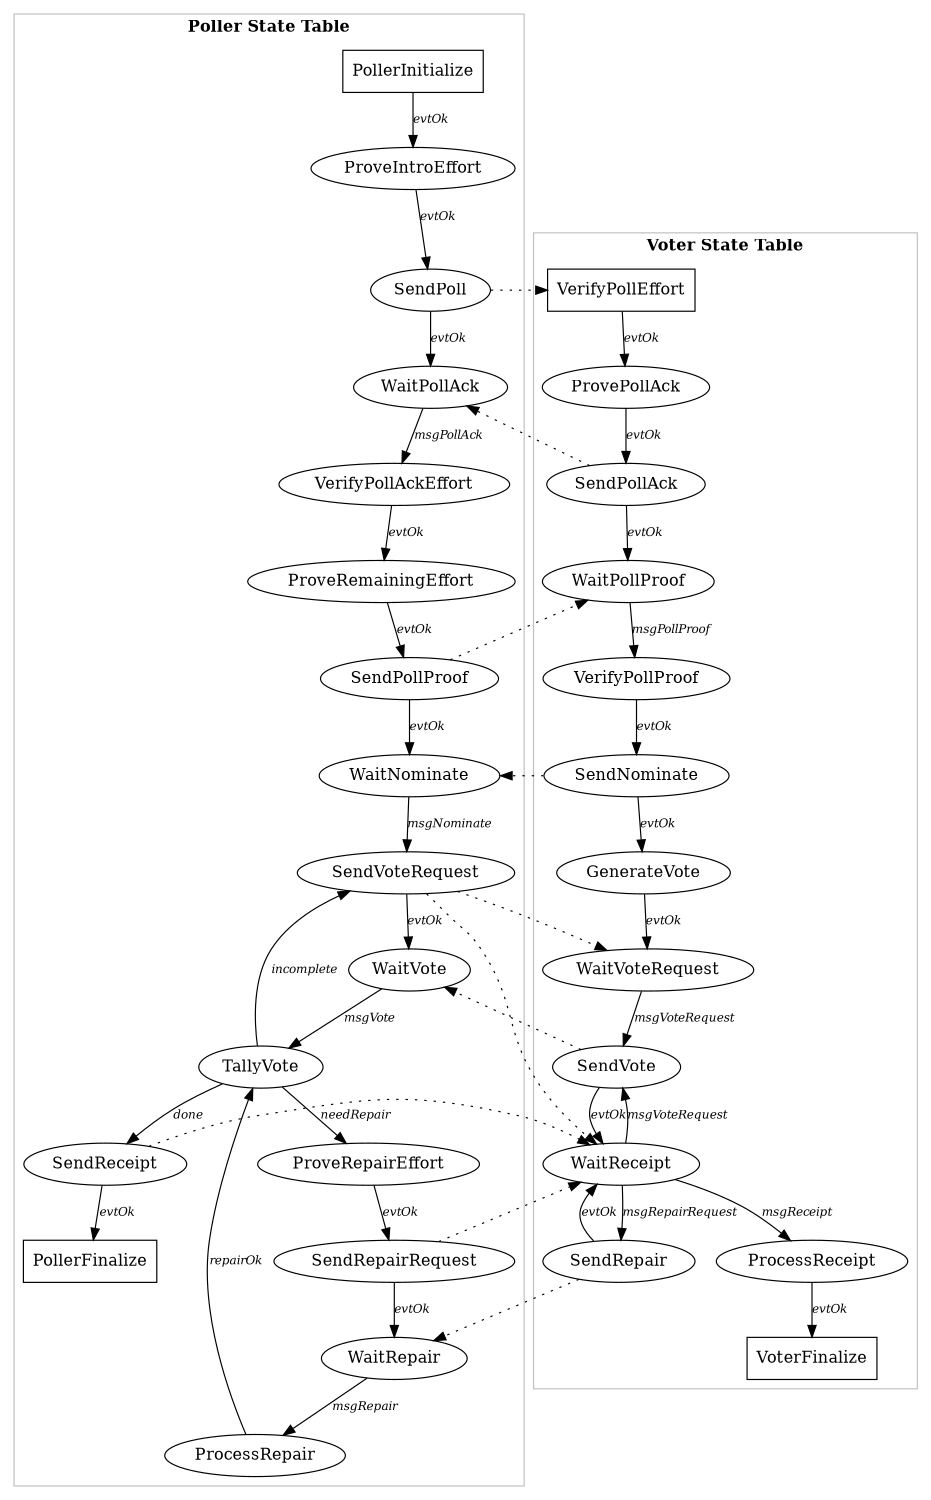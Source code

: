 /* -*- Mode: C -*- */
/*
 * $Id$
 */
/*
Copyright (c) 2000-2005 Board of Trustees of Leland Stanford Jr. University,
all rights reserved.

Permission is hereby granted, free of charge, to any person obtaining a copy
of this software and associated documentation files (the "Software"), to deal
in the Software without restriction, including without limitation the rights
to use, copy, modify, merge, publish, distribute, sublicense, and/or sell
copies of the Software, and to permit persons to whom the Software is
furnished to do so, subject to the following conditions:

The above copyright notice and this permission notice shall be included in
all copies or substantial portions of the Software.

THE SOFTWARE IS PROVIDED "AS IS", WITHOUT WARRANTY OF ANY KIND, EXPRESS OR
IMPLIED, INCLUDING BUT NOT LIMITED TO THE WARRANTIES OF MERCHANTABILITY,
FITNESS FOR A PARTICULAR PURPOSE AND NONINFRINGEMENT.  IN NO EVENT SHALL
STANFORD UNIVERSITY BE LIABLE FOR ANY CLAIM, DAMAGES OR OTHER LIABILITY,
WHETHER IN AN ACTION OF CONTRACT, TORT OR OTHERWISE, ARISING FROM, OUT OF OR
IN CONNECTION WITH THE SOFTWARE OR THE USE OR OTHER DEALINGS IN THE SOFTWARE.

Except as contained in this notice, the name of Stanford University shall not
be used in advertising or otherwise to promote the sale, use or other dealings
in this Software without prior written authorization from Stanford University.
*/

/*
 * State diagrams of V3 polling protocol.
 *
 * To generate postscript, run    dot -Tps -o <outfile>.ps states.dot
 */

digraph StateMachine {
  edge [fontname="Times-Italic"];
  node [fontname="Times-Roman"];

  subgraph cluster0 {
    color=grey;
    fontname="Times-Bold";
    fontsize="14";
    label="Poller State Table";

    PollerInitialize [shape=box];
    PollerFinalize [shape=box];

    PollerInitialize -> ProveIntroEffort [label="evtOk",fontsize="10"];
    ProveIntroEffort -> SendPoll [label="evtOk",fontsize="10"];
    SendPoll -> WaitPollAck [label="evtOk",fontsize="10"];
    WaitPollAck -> VerifyPollAckEffort [label="msgPollAck",fontsize="10"];
    VerifyPollAckEffort -> ProveRemainingEffort [label="evtOk",fontsize="10"];
    ProveRemainingEffort -> SendPollProof [label="evtOk",fontsize="10"];
    SendPollProof -> WaitNominate [label="evtOk",fontsize="10"];
    WaitNominate -> SendVoteRequest [label="msgNominate",fontsize="10"];
    WaitVote -> TallyVote [label="msgVote",fontsize="10"];
    TallyVote -> SendVoteRequest [label="incomplete",fontsize="10"];
    SendVoteRequest -> WaitVote [label="evtOk",fontsize="10"];
    TallyVote -> ProveRepairEffort [label="needRepair",fontsize="10"];
    TallyVote -> SendReceipt [label="done",fontsize="10"];
    ProveRepairEffort -> SendRepairRequest [label="evtOk",fontsize="10"];
    SendRepairRequest -> WaitRepair [label="evtOk",fontsize="10"];
    WaitRepair -> ProcessRepair [label="msgRepair",fontsize="10"];
    ProcessRepair -> TallyVote [label="repairOk",fontsize="10"];
    SendReceipt -> PollerFinalize [label="evtOk",fontsize="10"];
  }

  subgraph cluster1 {
    color=grey;
    fontname="Times-Bold";
    fontsize="14";
    label="Voter State Table";

    VerifyPollEffort [shape=box];
    VoterFinalize [shape=box];

    VerifyPollEffort -> ProvePollAck [label="evtOk",fontsize="10"];
    ProvePollAck -> SendPollAck [label="evtOk",fontsize="10"];
    SendPollAck -> WaitPollProof [label="evtOk",fontsize="10"];
    WaitPollProof -> VerifyPollProof [label="msgPollProof",fontsize="10"];
    VerifyPollProof -> SendNominate [label="evtOk",fontsize="10"];
    SendNominate -> GenerateVote [label="evtOk",fontsize="10"];
    GenerateVote -> WaitVoteRequest [label="evtOk",fontsize="10"];
    WaitVoteRequest -> SendVote [label="msgVoteRequest",fontsize="10"];
    SendVote -> WaitReceipt [label="evtOk",fontsize="10"];
    WaitReceipt -> SendVote [label="msgVoteRequest",fontsize="10"];
    WaitReceipt -> SendRepair [label="msgRepairRequest",fontsize="10"];
    WaitReceipt -> ProcessReceipt [label="msgReceipt",fontsize="10"];
    SendRepair -> WaitReceipt [label="evtOk",fontsize="10"];
    ProcessReceipt -> VoterFinalize [label="evtOk",fontsize="10"];
  }

  center=true;

  page="8.5,11";
  size="7.5,10";

  SendPoll -> VerifyPollEffort [style=dotted];
  SendPollAck -> WaitPollAck [style=dotted];
  SendNominate -> WaitNominate [style=dotted];
  SendVote -> WaitVote [style=dotted];
  SendVoteRequest -> WaitVoteRequest [style=dotted];
  SendVoteRequest -> WaitReceipt [style=dotted];
  SendPollProof -> WaitPollProof [style=dotted];
  SendReceipt -> WaitReceipt [style=dotted];
  SendRepairRequest -> WaitReceipt [style=dotted];
  SendRepair -> WaitRepair [style=dotted];
}
